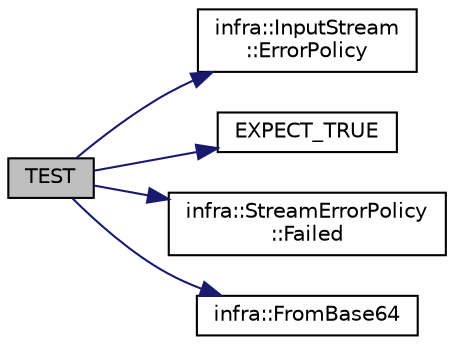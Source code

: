 digraph "TEST"
{
 // INTERACTIVE_SVG=YES
  edge [fontname="Helvetica",fontsize="10",labelfontname="Helvetica",labelfontsize="10"];
  node [fontname="Helvetica",fontsize="10",shape=record];
  rankdir="LR";
  Node66 [label="TEST",height=0.2,width=0.4,color="black", fillcolor="grey75", style="filled", fontcolor="black"];
  Node66 -> Node67 [color="midnightblue",fontsize="10",style="solid",fontname="Helvetica"];
  Node67 [label="infra::InputStream\l::ErrorPolicy",height=0.2,width=0.4,color="black", fillcolor="white", style="filled",URL="$db/dda/classinfra_1_1_input_stream.html#a2ba329777e84a8bba1d9d7b29ed6bee1"];
  Node66 -> Node68 [color="midnightblue",fontsize="10",style="solid",fontname="Helvetica"];
  Node68 [label="EXPECT_TRUE",height=0.2,width=0.4,color="black", fillcolor="white", style="filled",URL="$d6/def/_test_json_8cpp.html#a84dbe6e62bbec23a120a258315c7b6dc"];
  Node66 -> Node69 [color="midnightblue",fontsize="10",style="solid",fontname="Helvetica"];
  Node69 [label="infra::StreamErrorPolicy\l::Failed",height=0.2,width=0.4,color="black", fillcolor="white", style="filled",URL="$d5/d4a/classinfra_1_1_stream_error_policy.html#ac1558d645711dd9685f926115719eb15"];
  Node66 -> Node70 [color="midnightblue",fontsize="10",style="solid",fontname="Helvetica"];
  Node70 [label="infra::FromBase64",height=0.2,width=0.4,color="black", fillcolor="white", style="filled",URL="$d0/de3/namespaceinfra.html#aeca997012ee7db34502a48798d7bb650"];
}
